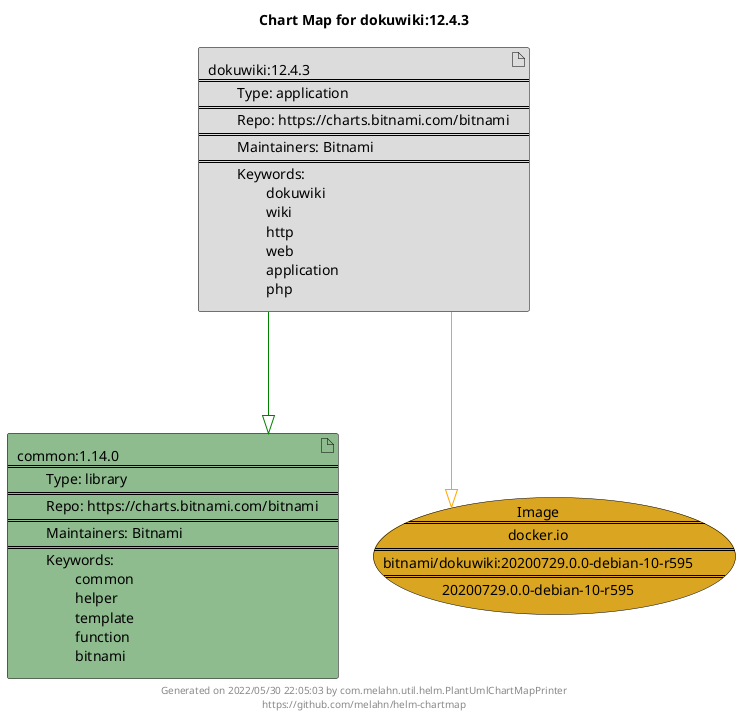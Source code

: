 @startuml
skinparam linetype ortho
skinparam backgroundColor white
skinparam usecaseBorderColor black
skinparam usecaseArrowColor LightSlateGray
skinparam artifactBorderColor black
skinparam artifactArrowColor LightSlateGray

title Chart Map for dokuwiki:12.4.3

'There are 2 referenced Helm Charts
artifact "common:1.14.0\n====\n\tType: library\n====\n\tRepo: https://charts.bitnami.com/bitnami\n====\n\tMaintainers: Bitnami\n====\n\tKeywords: \n\t\tcommon\n\t\thelper\n\t\ttemplate\n\t\tfunction\n\t\tbitnami" as common_1_14_0 #DarkSeaGreen
artifact "dokuwiki:12.4.3\n====\n\tType: application\n====\n\tRepo: https://charts.bitnami.com/bitnami\n====\n\tMaintainers: Bitnami\n====\n\tKeywords: \n\t\tdokuwiki\n\t\twiki\n\t\thttp\n\t\tweb\n\t\tapplication\n\t\tphp" as dokuwiki_12_4_3 #Gainsboro

'There is one referenced Docker Image
usecase "Image\n====\ndocker.io\n====\nbitnami/dokuwiki:20200729.0.0-debian-10-r595\n====\n20200729.0.0-debian-10-r595" as docker_io_bitnami_dokuwiki_20200729_0_0_debian_10_r595 #GoldenRod

'Chart Dependencies
dokuwiki_12_4_3--[#green]-|>common_1_14_0
dokuwiki_12_4_3--[#orange]-|>docker_io_bitnami_dokuwiki_20200729_0_0_debian_10_r595

center footer Generated on 2022/05/30 22:05:03 by com.melahn.util.helm.PlantUmlChartMapPrinter\nhttps://github.com/melahn/helm-chartmap
@enduml
